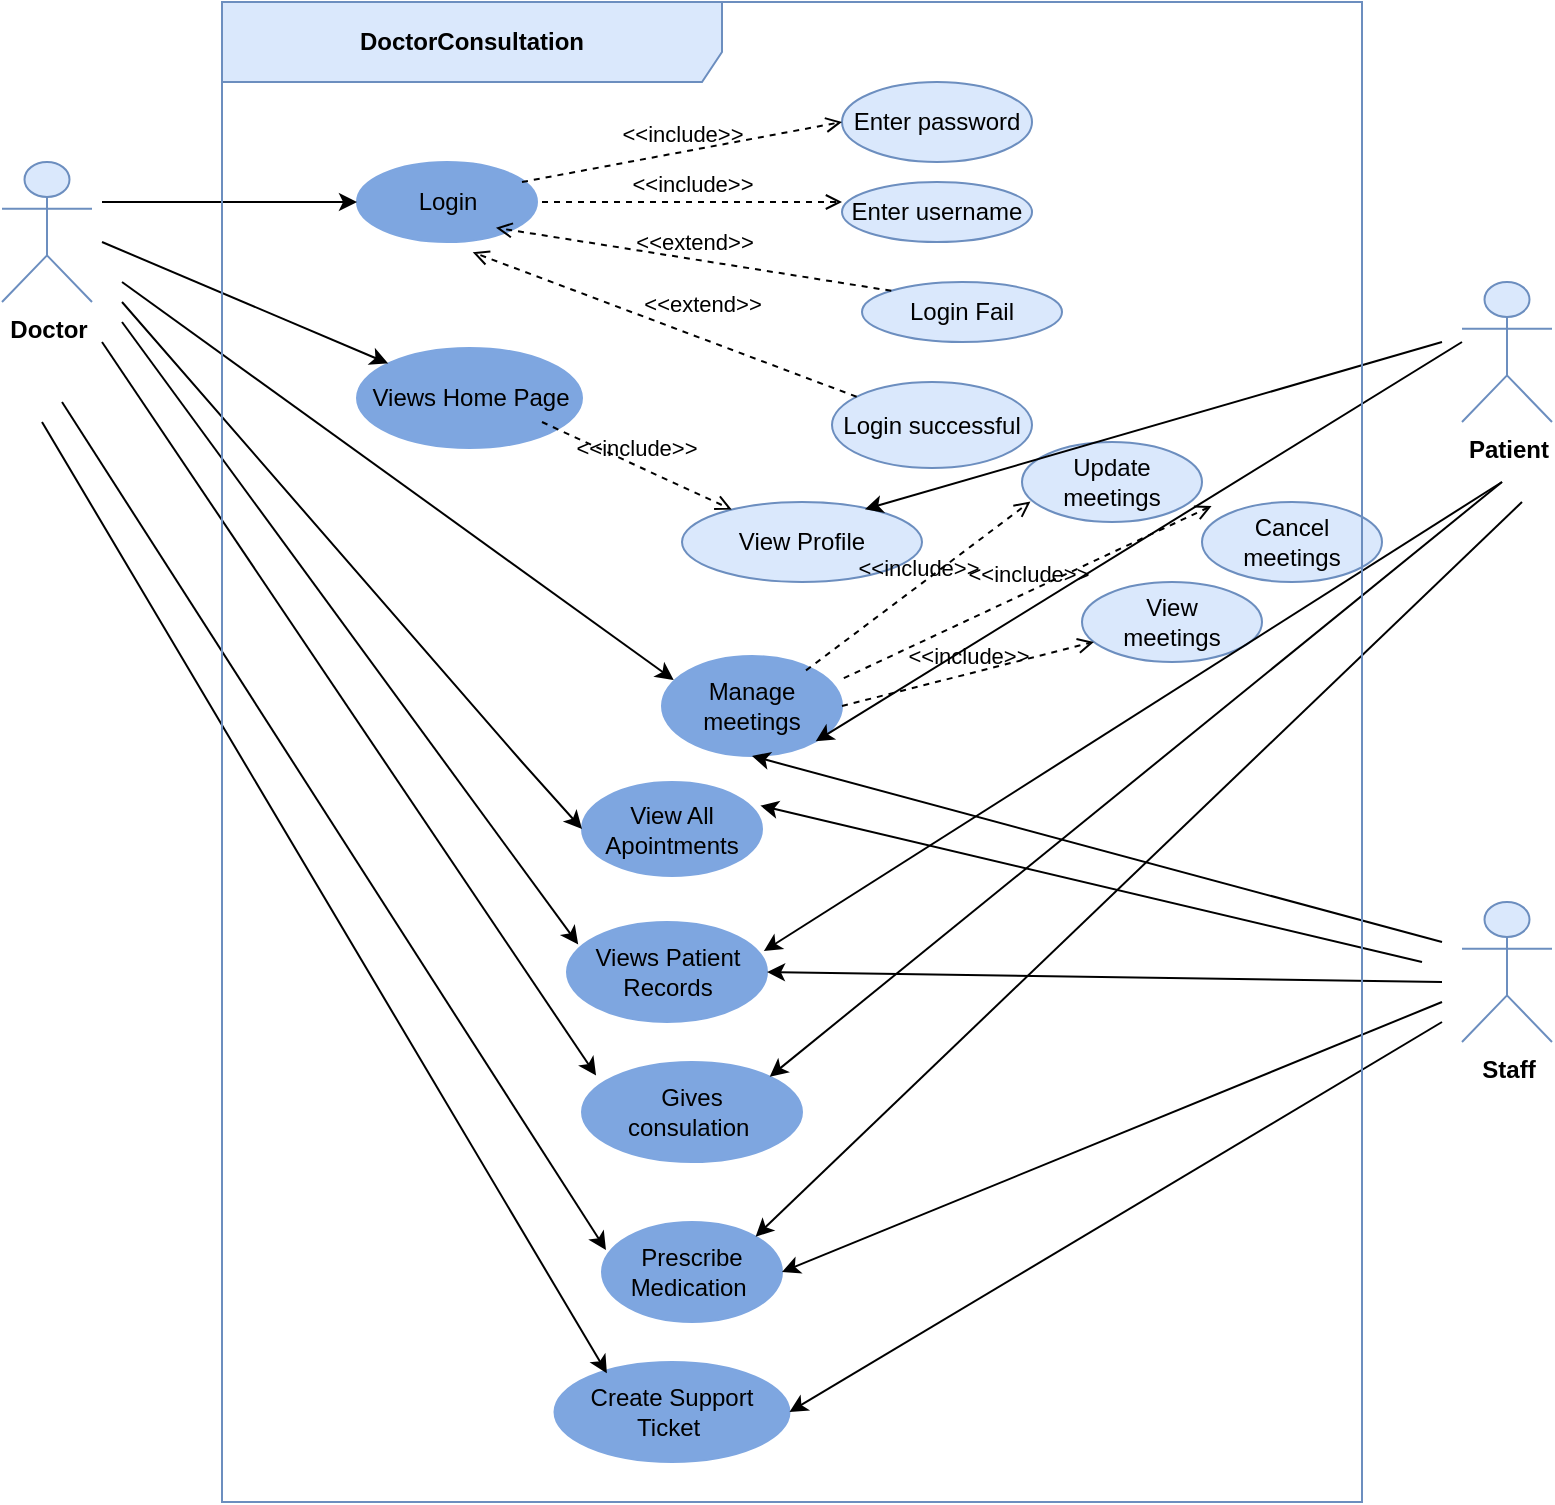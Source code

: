 <mxfile version="20.6.2" type="device"><diagram id="tBYEiww71wVeDUOkHN7w" name="Page-1"><mxGraphModel dx="1006" dy="709" grid="1" gridSize="10" guides="1" tooltips="1" connect="1" arrows="1" fold="1" page="1" pageScale="1" pageWidth="850" pageHeight="1100" math="0" shadow="0"><root><mxCell id="0"/><mxCell id="1" parent="0"/><mxCell id="h-n-G3BWY7I8rS-AQlJR-1" value="&lt;b&gt;Patient&lt;/b&gt;" style="shape=umlActor;verticalLabelPosition=bottom;verticalAlign=top;html=1;outlineConnect=0;fontSize=12;fillColor=#dae8fc;strokeColor=#6c8ebf;" parent="1" vertex="1"><mxGeometry x="790" y="160" width="45" height="70" as="geometry"/></mxCell><mxCell id="h-n-G3BWY7I8rS-AQlJR-5" value="Login" style="ellipse;whiteSpace=wrap;html=1;fontSize=12;fillColor=#7EA6E0;strokeColor=#7EA6E0;" parent="1" vertex="1"><mxGeometry x="237.5" y="100" width="90" height="40" as="geometry"/></mxCell><mxCell id="h-n-G3BWY7I8rS-AQlJR-6" value="Enter password" style="ellipse;whiteSpace=wrap;html=1;fontSize=12;fillColor=#dae8fc;strokeColor=#6c8ebf;" parent="1" vertex="1"><mxGeometry x="480" y="60" width="95" height="40" as="geometry"/></mxCell><mxCell id="h-n-G3BWY7I8rS-AQlJR-7" value="Enter username" style="ellipse;whiteSpace=wrap;html=1;fontSize=12;fillColor=#dae8fc;strokeColor=#6c8ebf;" parent="1" vertex="1"><mxGeometry x="480" y="110" width="95" height="30" as="geometry"/></mxCell><mxCell id="h-n-G3BWY7I8rS-AQlJR-8" value="Login Fail" style="ellipse;whiteSpace=wrap;html=1;fontSize=12;fillColor=#dae8fc;strokeColor=#6c8ebf;" parent="1" vertex="1"><mxGeometry x="490" y="160" width="100" height="30" as="geometry"/></mxCell><mxCell id="h-n-G3BWY7I8rS-AQlJR-9" value="Views Home Page" style="ellipse;whiteSpace=wrap;html=1;fontSize=12;fillColor=#7EA6E0;strokeColor=#7EA6E0;" parent="1" vertex="1"><mxGeometry x="237.5" y="193" width="112.5" height="50" as="geometry"/></mxCell><mxCell id="h-n-G3BWY7I8rS-AQlJR-10" value="Login successful" style="ellipse;whiteSpace=wrap;html=1;fontSize=12;fillColor=#dae8fc;strokeColor=#6c8ebf;" parent="1" vertex="1"><mxGeometry x="475" y="210" width="100" height="43" as="geometry"/></mxCell><mxCell id="h-n-G3BWY7I8rS-AQlJR-12" value="View Profile" style="ellipse;whiteSpace=wrap;html=1;fontSize=12;fillColor=#dae8fc;strokeColor=#6c8ebf;" parent="1" vertex="1"><mxGeometry x="400" y="270" width="120" height="40" as="geometry"/></mxCell><mxCell id="h-n-G3BWY7I8rS-AQlJR-14" value="Manage meetings" style="ellipse;whiteSpace=wrap;html=1;fontSize=12;fillColor=#7EA6E0;strokeColor=#7EA6E0;" parent="1" vertex="1"><mxGeometry x="390" y="347" width="90" height="50" as="geometry"/></mxCell><mxCell id="h-n-G3BWY7I8rS-AQlJR-15" value="&lt;span lang=&quot;EN-SG&quot;&gt;Gives&lt;br&gt;consulation&amp;nbsp;&lt;/span&gt;" style="ellipse;whiteSpace=wrap;html=1;fillColor=#7EA6E0;strokeColor=#7EA6E0;" parent="1" vertex="1"><mxGeometry x="350" y="550" width="110" height="50" as="geometry"/></mxCell><mxCell id="h-n-G3BWY7I8rS-AQlJR-17" value="&lt;span lang=&quot;EN-SG&quot;&gt;View&lt;br&gt;meetings&lt;/span&gt;" style="ellipse;whiteSpace=wrap;html=1;fillColor=#dae8fc;strokeColor=#6c8ebf;" parent="1" vertex="1"><mxGeometry x="600" y="310" width="90" height="40" as="geometry"/></mxCell><mxCell id="h-n-G3BWY7I8rS-AQlJR-18" value="&lt;span lang=&quot;EN-SG&quot;&gt;Update&lt;br&gt;meetings&lt;/span&gt;" style="ellipse;whiteSpace=wrap;html=1;fillColor=#dae8fc;strokeColor=#6c8ebf;" parent="1" vertex="1"><mxGeometry x="570" y="240" width="90" height="40" as="geometry"/></mxCell><mxCell id="h-n-G3BWY7I8rS-AQlJR-19" value="&lt;span lang=&quot;EN-SG&quot;&gt;Cancel&lt;br&gt;meetings&lt;/span&gt;" style="ellipse;whiteSpace=wrap;html=1;fillColor=#dae8fc;strokeColor=#6c8ebf;" parent="1" vertex="1"><mxGeometry x="660" y="270" width="90" height="40" as="geometry"/></mxCell><mxCell id="h-n-G3BWY7I8rS-AQlJR-20" value="View All Apointments" style="ellipse;whiteSpace=wrap;html=1;fontSize=12;fillColor=#7EA6E0;strokeColor=#7EA6E0;" parent="1" vertex="1"><mxGeometry x="350" y="410" width="90" height="47" as="geometry"/></mxCell><mxCell id="h-n-G3BWY7I8rS-AQlJR-24" value="Views Patient Records" style="ellipse;whiteSpace=wrap;html=1;fontSize=12;fillColor=#7EA6E0;strokeColor=#7EA6E0;" parent="1" vertex="1"><mxGeometry x="342.5" y="480" width="100" height="50" as="geometry"/></mxCell><mxCell id="h-n-G3BWY7I8rS-AQlJR-29" value="Prescribe Medication&amp;nbsp;&lt;span style=&quot;color: rgba(0, 0, 0, 0); font-family: monospace; font-size: 0px; text-align: start;&quot;&gt;%3CmxGraphModel%3E%3Croot%3E%3CmxCell%20id%3D%220%22%2F%3E%3CmxCell%20id%3D%221%22%20parent%3D%220%22%2F%3E%3CmxCell%20id%3D%222%22%20value%3D%22Manage%20meetings%22%20style%3D%22ellipse%3BwhiteSpace%3Dwrap%3Bhtml%3D1%3BfontSize%3D12%3B%22%20vertex%3D%221%22%20parent%3D%221%22%3E%3CmxGeometry%20x%3D%22350%22%20y%3D%22347%22%20width%3D%2290%22%20height%3D%2250%22%20as%3D%22geometry%22%2F%3E%3C%2FmxCell%3E%3C%2Froot%3E%3C%2FmxGraphModel%3E&lt;/span&gt;" style="ellipse;whiteSpace=wrap;html=1;fontSize=12;fillColor=#7EA6E0;strokeColor=#7EA6E0;" parent="1" vertex="1"><mxGeometry x="360" y="630" width="90" height="50" as="geometry"/></mxCell><mxCell id="h-n-G3BWY7I8rS-AQlJR-30" value="Create Support Ticket&amp;nbsp;" style="ellipse;whiteSpace=wrap;html=1;fontSize=12;fillColor=#7EA6E0;strokeColor=#7EA6E0;" parent="1" vertex="1"><mxGeometry x="336.25" y="700" width="117.5" height="50" as="geometry"/></mxCell><mxCell id="h-n-G3BWY7I8rS-AQlJR-32" value="&lt;b&gt;Doctor&lt;/b&gt;" style="shape=umlActor;verticalLabelPosition=bottom;verticalAlign=top;html=1;outlineConnect=0;fontSize=12;fillColor=#dae8fc;strokeColor=#6c8ebf;" parent="1" vertex="1"><mxGeometry x="60" y="100" width="45" height="70" as="geometry"/></mxCell><mxCell id="h-n-G3BWY7I8rS-AQlJR-33" value="&lt;b&gt;Staff&lt;/b&gt;" style="shape=umlActor;verticalLabelPosition=bottom;verticalAlign=top;html=1;outlineConnect=0;fontSize=12;fillColor=#dae8fc;strokeColor=#6c8ebf;" parent="1" vertex="1"><mxGeometry x="790" y="470" width="45" height="70" as="geometry"/></mxCell><mxCell id="h-n-G3BWY7I8rS-AQlJR-37" value="" style="endArrow=classic;html=1;rounded=0;" parent="1" target="h-n-G3BWY7I8rS-AQlJR-5" edge="1"><mxGeometry width="50" height="50" relative="1" as="geometry"><mxPoint x="110" y="120" as="sourcePoint"/><mxPoint x="170" y="120" as="targetPoint"/></mxGeometry></mxCell><mxCell id="h-n-G3BWY7I8rS-AQlJR-38" value="" style="endArrow=classic;html=1;rounded=0;" parent="1" target="h-n-G3BWY7I8rS-AQlJR-9" edge="1"><mxGeometry width="50" height="50" relative="1" as="geometry"><mxPoint x="110" y="140" as="sourcePoint"/><mxPoint x="180" y="160" as="targetPoint"/></mxGeometry></mxCell><mxCell id="h-n-G3BWY7I8rS-AQlJR-39" value="" style="endArrow=classic;html=1;rounded=0;entryX=0;entryY=0.5;entryDx=0;entryDy=0;" parent="1" target="h-n-G3BWY7I8rS-AQlJR-20" edge="1"><mxGeometry width="50" height="50" relative="1" as="geometry"><mxPoint x="120" y="170" as="sourcePoint"/><mxPoint x="160" y="170" as="targetPoint"/><Array as="points"><mxPoint x="320" y="400"/></Array></mxGeometry></mxCell><mxCell id="h-n-G3BWY7I8rS-AQlJR-40" value="" style="endArrow=classic;html=1;rounded=0;entryX=0.065;entryY=0.24;entryDx=0;entryDy=0;entryPerimeter=0;" parent="1" target="h-n-G3BWY7I8rS-AQlJR-14" edge="1"><mxGeometry width="50" height="50" relative="1" as="geometry"><mxPoint x="120" y="160" as="sourcePoint"/><mxPoint x="150" y="180" as="targetPoint"/></mxGeometry></mxCell><mxCell id="h-n-G3BWY7I8rS-AQlJR-41" value="" style="endArrow=classic;html=1;rounded=0;entryX=0.056;entryY=0.224;entryDx=0;entryDy=0;entryPerimeter=0;" parent="1" target="h-n-G3BWY7I8rS-AQlJR-24" edge="1"><mxGeometry width="50" height="50" relative="1" as="geometry"><mxPoint x="120" y="180" as="sourcePoint"/><mxPoint x="360" y="480" as="targetPoint"/></mxGeometry></mxCell><mxCell id="h-n-G3BWY7I8rS-AQlJR-42" value="" style="endArrow=classic;html=1;rounded=0;entryX=0.064;entryY=0.136;entryDx=0;entryDy=0;entryPerimeter=0;" parent="1" target="h-n-G3BWY7I8rS-AQlJR-15" edge="1"><mxGeometry width="50" height="50" relative="1" as="geometry"><mxPoint x="110" y="190" as="sourcePoint"/><mxPoint x="170" y="240" as="targetPoint"/></mxGeometry></mxCell><mxCell id="h-n-G3BWY7I8rS-AQlJR-44" value="" style="endArrow=classic;html=1;rounded=0;entryX=0.022;entryY=0.28;entryDx=0;entryDy=0;entryPerimeter=0;" parent="1" target="h-n-G3BWY7I8rS-AQlJR-29" edge="1"><mxGeometry width="50" height="50" relative="1" as="geometry"><mxPoint x="90" y="220" as="sourcePoint"/><mxPoint x="360" y="680" as="targetPoint"/></mxGeometry></mxCell><mxCell id="h-n-G3BWY7I8rS-AQlJR-45" value="" style="endArrow=classic;html=1;rounded=0;entryX=0.223;entryY=0.113;entryDx=0;entryDy=0;entryPerimeter=0;" parent="1" target="h-n-G3BWY7I8rS-AQlJR-30" edge="1"><mxGeometry width="50" height="50" relative="1" as="geometry"><mxPoint x="80" y="230" as="sourcePoint"/><mxPoint x="210" y="670" as="targetPoint"/></mxGeometry></mxCell><mxCell id="h-n-G3BWY7I8rS-AQlJR-46" value="" style="endArrow=classic;html=1;rounded=0;entryX=1;entryY=0.5;entryDx=0;entryDy=0;" parent="1" target="h-n-G3BWY7I8rS-AQlJR-30" edge="1"><mxGeometry width="50" height="50" relative="1" as="geometry"><mxPoint x="780" y="530" as="sourcePoint"/><mxPoint x="510" y="770" as="targetPoint"/></mxGeometry></mxCell><mxCell id="h-n-G3BWY7I8rS-AQlJR-47" value="" style="endArrow=classic;html=1;rounded=0;entryX=0.762;entryY=0.092;entryDx=0;entryDy=0;entryPerimeter=0;" parent="1" target="h-n-G3BWY7I8rS-AQlJR-12" edge="1"><mxGeometry width="50" height="50" relative="1" as="geometry"><mxPoint x="780" y="190" as="sourcePoint"/><mxPoint x="580" y="400" as="targetPoint"/></mxGeometry></mxCell><mxCell id="h-n-G3BWY7I8rS-AQlJR-48" value="" style="endArrow=classic;html=1;rounded=0;entryX=1;entryY=1;entryDx=0;entryDy=0;" parent="1" target="h-n-G3BWY7I8rS-AQlJR-14" edge="1"><mxGeometry width="50" height="50" relative="1" as="geometry"><mxPoint x="790" y="190" as="sourcePoint"/><mxPoint x="490" y="380" as="targetPoint"/><Array as="points"/></mxGeometry></mxCell><mxCell id="h-n-G3BWY7I8rS-AQlJR-49" value="" style="endArrow=classic;html=1;rounded=0;entryX=0.984;entryY=0.291;entryDx=0;entryDy=0;entryPerimeter=0;" parent="1" target="h-n-G3BWY7I8rS-AQlJR-24" edge="1"><mxGeometry width="50" height="50" relative="1" as="geometry"><mxPoint x="810" y="260" as="sourcePoint"/><mxPoint x="560" y="440" as="targetPoint"/></mxGeometry></mxCell><mxCell id="h-n-G3BWY7I8rS-AQlJR-51" value="" style="endArrow=classic;html=1;rounded=0;entryX=1;entryY=0.5;entryDx=0;entryDy=0;" parent="1" target="h-n-G3BWY7I8rS-AQlJR-24" edge="1"><mxGeometry width="50" height="50" relative="1" as="geometry"><mxPoint x="780" y="510" as="sourcePoint"/><mxPoint x="480" y="500" as="targetPoint"/></mxGeometry></mxCell><mxCell id="h-n-G3BWY7I8rS-AQlJR-52" value="" style="endArrow=classic;html=1;rounded=0;entryX=0.991;entryY=0.251;entryDx=0;entryDy=0;entryPerimeter=0;" parent="1" target="h-n-G3BWY7I8rS-AQlJR-20" edge="1"><mxGeometry width="50" height="50" relative="1" as="geometry"><mxPoint x="770" y="500" as="sourcePoint"/><mxPoint x="490" y="430" as="targetPoint"/></mxGeometry></mxCell><mxCell id="h-n-G3BWY7I8rS-AQlJR-53" value="" style="endArrow=classic;html=1;rounded=0;entryX=0.5;entryY=1;entryDx=0;entryDy=0;" parent="1" target="h-n-G3BWY7I8rS-AQlJR-14" edge="1"><mxGeometry width="50" height="50" relative="1" as="geometry"><mxPoint x="780" y="490" as="sourcePoint"/><mxPoint x="490" y="370" as="targetPoint"/></mxGeometry></mxCell><mxCell id="h-n-G3BWY7I8rS-AQlJR-54" value="" style="endArrow=classic;html=1;rounded=0;entryX=1;entryY=0;entryDx=0;entryDy=0;" parent="1" target="h-n-G3BWY7I8rS-AQlJR-29" edge="1"><mxGeometry width="50" height="50" relative="1" as="geometry"><mxPoint x="820" y="270" as="sourcePoint"/><mxPoint x="490" y="640" as="targetPoint"/></mxGeometry></mxCell><mxCell id="h-n-G3BWY7I8rS-AQlJR-56" value="" style="endArrow=classic;html=1;rounded=0;entryX=1;entryY=0;entryDx=0;entryDy=0;" parent="1" target="h-n-G3BWY7I8rS-AQlJR-15" edge="1"><mxGeometry width="50" height="50" relative="1" as="geometry"><mxPoint x="810" y="260" as="sourcePoint"/><mxPoint x="430" y="540" as="targetPoint"/></mxGeometry></mxCell><mxCell id="h-n-G3BWY7I8rS-AQlJR-59" value="" style="endArrow=classic;html=1;rounded=0;entryX=1;entryY=0.5;entryDx=0;entryDy=0;" parent="1" target="h-n-G3BWY7I8rS-AQlJR-29" edge="1"><mxGeometry width="50" height="50" relative="1" as="geometry"><mxPoint x="780" y="520" as="sourcePoint"/><mxPoint x="510" y="650" as="targetPoint"/></mxGeometry></mxCell><mxCell id="h-n-G3BWY7I8rS-AQlJR-60" value="&amp;lt;&amp;lt;include&amp;gt;&amp;gt;" style="html=1;verticalAlign=bottom;labelBackgroundColor=none;endArrow=open;endFill=0;dashed=1;rounded=0;entryX=0;entryY=0.5;entryDx=0;entryDy=0;" parent="1" target="h-n-G3BWY7I8rS-AQlJR-6" edge="1"><mxGeometry width="160" relative="1" as="geometry"><mxPoint x="320" y="110" as="sourcePoint"/><mxPoint x="480" y="110" as="targetPoint"/></mxGeometry></mxCell><mxCell id="h-n-G3BWY7I8rS-AQlJR-61" value="&amp;lt;&amp;lt;include&amp;gt;&amp;gt;" style="html=1;verticalAlign=bottom;labelBackgroundColor=none;endArrow=open;endFill=0;dashed=1;rounded=0;" parent="1" edge="1"><mxGeometry width="160" relative="1" as="geometry"><mxPoint x="330" y="120" as="sourcePoint"/><mxPoint x="480" y="120" as="targetPoint"/></mxGeometry></mxCell><mxCell id="h-n-G3BWY7I8rS-AQlJR-62" value="&amp;lt;&amp;lt;extend&amp;gt;&amp;gt;" style="html=1;verticalAlign=bottom;labelBackgroundColor=none;endArrow=open;endFill=0;dashed=1;rounded=0;exitX=0;exitY=0;exitDx=0;exitDy=0;entryX=0.772;entryY=0.822;entryDx=0;entryDy=0;entryPerimeter=0;" parent="1" source="h-n-G3BWY7I8rS-AQlJR-8" target="h-n-G3BWY7I8rS-AQlJR-5" edge="1"><mxGeometry width="160" relative="1" as="geometry"><mxPoint x="310" y="140" as="sourcePoint"/><mxPoint x="330" y="130" as="targetPoint"/></mxGeometry></mxCell><mxCell id="h-n-G3BWY7I8rS-AQlJR-63" value="&amp;lt;&amp;lt;extend&amp;gt;&amp;gt;" style="html=1;verticalAlign=bottom;labelBackgroundColor=none;endArrow=open;endFill=0;dashed=1;rounded=0;entryX=0.643;entryY=1.128;entryDx=0;entryDy=0;entryPerimeter=0;" parent="1" source="h-n-G3BWY7I8rS-AQlJR-10" target="h-n-G3BWY7I8rS-AQlJR-5" edge="1"><mxGeometry x="-0.166" y="-8" width="160" relative="1" as="geometry"><mxPoint x="280" y="140" as="sourcePoint"/><mxPoint x="230" y="140" as="targetPoint"/><mxPoint as="offset"/></mxGeometry></mxCell><mxCell id="h-n-G3BWY7I8rS-AQlJR-64" value="&amp;lt;&amp;lt;include&amp;gt;&amp;gt;" style="html=1;verticalAlign=bottom;labelBackgroundColor=none;endArrow=open;endFill=0;dashed=1;rounded=0;" parent="1" target="h-n-G3BWY7I8rS-AQlJR-12" edge="1"><mxGeometry width="160" relative="1" as="geometry"><mxPoint x="330" y="230" as="sourcePoint"/><mxPoint x="490" y="230" as="targetPoint"/></mxGeometry></mxCell><mxCell id="h-n-G3BWY7I8rS-AQlJR-66" value="&amp;lt;&amp;lt;include&amp;gt;&amp;gt;" style="html=1;verticalAlign=bottom;labelBackgroundColor=none;endArrow=open;endFill=0;dashed=1;rounded=0;exitX=1;exitY=0.5;exitDx=0;exitDy=0;" parent="1" source="h-n-G3BWY7I8rS-AQlJR-14" target="h-n-G3BWY7I8rS-AQlJR-17" edge="1"><mxGeometry width="160" relative="1" as="geometry"><mxPoint x="500" y="310" as="sourcePoint"/><mxPoint x="650" y="300" as="targetPoint"/></mxGeometry></mxCell><mxCell id="h-n-G3BWY7I8rS-AQlJR-67" value="&amp;lt;&amp;lt;include&amp;gt;&amp;gt;" style="html=1;verticalAlign=bottom;labelBackgroundColor=none;endArrow=open;endFill=0;dashed=1;rounded=0;entryX=0.053;entryY=0.05;entryDx=0;entryDy=0;entryPerimeter=0;exitX=1.01;exitY=0.222;exitDx=0;exitDy=0;exitPerimeter=0;" parent="1" source="h-n-G3BWY7I8rS-AQlJR-14" target="h-n-G3BWY7I8rS-AQlJR-19" edge="1"><mxGeometry width="160" relative="1" as="geometry"><mxPoint x="510" y="300" as="sourcePoint"/><mxPoint x="670" y="300" as="targetPoint"/></mxGeometry></mxCell><mxCell id="h-n-G3BWY7I8rS-AQlJR-69" value="&amp;lt;&amp;lt;include&amp;gt;&amp;gt;" style="html=1;verticalAlign=bottom;labelBackgroundColor=none;endArrow=open;endFill=0;dashed=1;rounded=0;entryX=0.047;entryY=0.744;entryDx=0;entryDy=0;entryPerimeter=0;exitX=0.8;exitY=0.144;exitDx=0;exitDy=0;exitPerimeter=0;" parent="1" source="h-n-G3BWY7I8rS-AQlJR-14" target="h-n-G3BWY7I8rS-AQlJR-18" edge="1"><mxGeometry width="160" relative="1" as="geometry"><mxPoint x="520" y="290" as="sourcePoint"/><mxPoint x="680" y="290" as="targetPoint"/></mxGeometry></mxCell><mxCell id="h-n-G3BWY7I8rS-AQlJR-73" value="&lt;b&gt;DoctorConsultation&lt;/b&gt;" style="shape=umlFrame;whiteSpace=wrap;html=1;fillColor=#dae8fc;strokeColor=#6c8ebf;width=250;height=40;" parent="1" vertex="1"><mxGeometry x="170" y="20" width="570" height="750" as="geometry"/></mxCell></root></mxGraphModel></diagram></mxfile>
